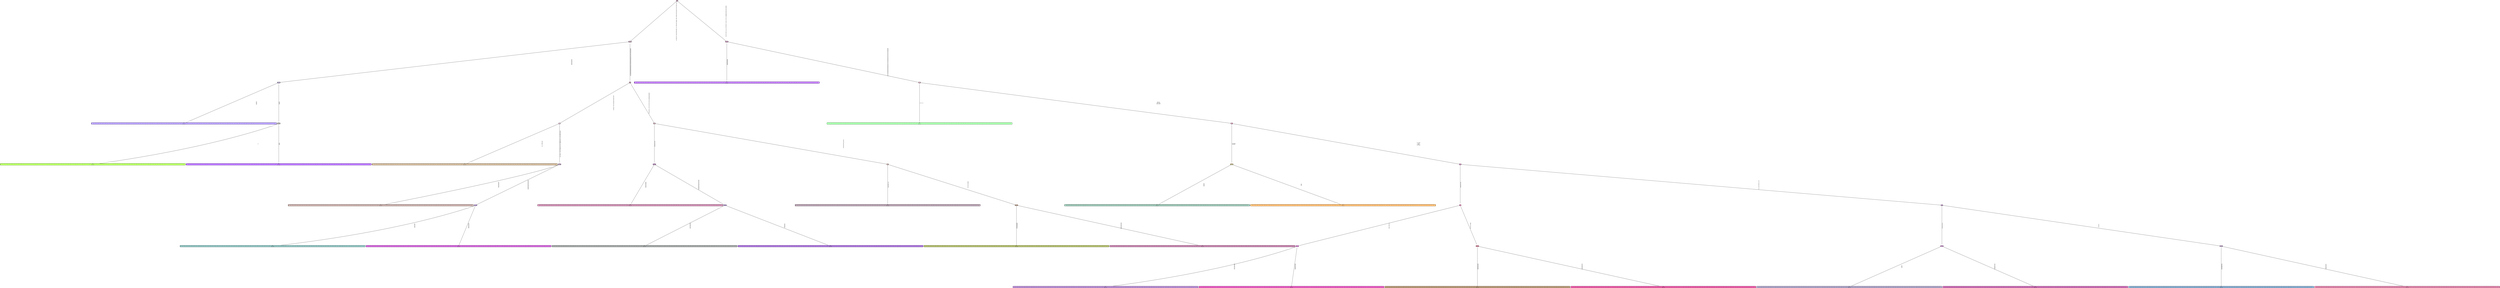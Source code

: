 graph Tree {
node [shape=box, style="filled, rounded",color="black",penwidth="3",fontcolor="black",                 fontname=helvetica] ;
graph [ranksep="0 equally", splines=straight,                 bgcolor=transparent, dpi=200] ;
edge [fontname=helvetica, color=black] ;
0 [label="3360
Prob: 3301:0.0 3302:0.0 3303:0.0 3304:0.0 3305:0.0 3306:0.0 3307:0.0 3308:0.0 3309:0.0 3310:0.0 3311:0.0 3312:0.0 3313:0.0 3314:0.0 3315:0.0 3316:0.0 3317:0.0 3318:0.0 3319:0.0 3320:0.0 3321:0.0 3322:0.0 3323:0.0 3324:0.0 3325:0.0 3326:0.0 3327:0.0 3328:0.0 3329:0.0 3330:0.0 3331:0.0 3332:0.0 3333:0.0 3334:0.0 3335:0.0 3336:0.0 3337:0.0 3338:0.0 3339:0.2 3340:0.0 3341:0.0 3342:0.0 3343:0.2 3344:0.0 3345:0.0 3346:0.0 3347:0.0 3348:0.0 3349:0.0 3350:0.0 3351:0.0 3352:0.0 3353:0.0 3354:0.0 3355:0.0 3356:0.0 3357:0.0 3358:0.0 3359:0.0 3360:0.4 3361:0.0 3362:0.0 3363:0.0 3364:0.0 3365:0.0 3366:0.0 3367:0.0 3368:0.0 3369:0.0 3370:0.0 3371:0.0 3372:0.0 3373:0.1 3374:0.0 3375:0.0 3376:0.0 3377:0.0 3378:0.0
Frac: 0.035", fillcolor="#ac94f4"] ;
1 [label="sampcode", fillcolor="#b1a5c9"] ;
2 [label="3318
Prob: 3301:0.0 3302:0.0 3303:0.0 3304:0.0 3305:0.0 3306:0.0 3307:0.0 3308:0.0 3309:0.0 3310:0.0 3311:0.0 3312:0.0 3313:0.0 3314:0.0 3315:0.0 3316:0.3 3317:0.3 3318:0.4 3319:0.0 3320:0.0 3321:0.0 3322:0.0 3323:0.0 3324:0.0 3325:0.0 3326:0.0 3327:0.0 3328:0.0 3329:0.0 3330:0.0 3331:0.0 3332:0.0 3333:0.0 3334:0.0 3335:0.0 3336:0.0 3337:0.0 3338:0.0 3339:0.0 3340:0.0 3341:0.0 3342:0.0 3343:0.0 3344:0.0 3345:0.0 3346:0.0 3347:0.0 3348:0.0 3349:0.0 3350:0.0 3351:0.0 3352:0.0 3353:0.0 3354:0.0 3355:0.0 3356:0.0 3357:0.0 3358:0.0 3359:0.0 3360:0.0 3361:0.0 3362:0.0 3363:0.0 3364:0.0 3365:0.0 3366:0.0 3367:0.0 3368:0.0 3369:0.0 3370:0.0 3371:0.0 3372:0.0 3373:0.0 3374:0.0 3375:0.0 3376:0.0 3377:0.0 3378:0.0
Frac: 0.028", fillcolor="#b1ff55"] ;
3 [label="sampcode", fillcolor="#b3afb0"] ;
4 [label="3345
Prob: 3301:0.0 3302:0.0 3303:0.0 3304:0.0 3305:0.0 3306:0.0 3307:0.0 3308:0.0 3309:0.0 3310:0.0 3311:0.0 3312:0.0 3313:0.0 3314:0.0 3315:0.0 3316:0.0 3317:0.0 3318:0.0 3319:0.0 3320:0.0 3321:0.0 3322:0.0 3323:0.0 3324:0.0 3325:0.0 3326:0.0 3327:0.0 3328:0.0 3329:0.0 3330:0.0 3331:0.0 3332:0.0 3333:0.0 3334:0.0 3335:0.0 3336:0.0 3337:0.0 3338:0.0 3339:0.0 3340:0.0 3341:0.0 3342:0.0 3343:0.0 3344:0.0 3345:0.4 3346:0.0 3347:0.0 3348:0.0 3349:0.0 3350:0.0 3351:0.0 3352:0.0 3353:0.0 3354:0.0 3355:0.0 3356:0.0 3357:0.0 3358:0.0 3359:0.0 3360:0.0 3361:0.0 3362:0.3 3363:0.1 3364:0.0 3365:0.2 3366:0.0 3367:0.0 3368:0.0 3369:0.0 3370:0.0 3371:0.0 3372:0.0 3373:0.0 3374:0.0 3375:0.0 3376:0.0 3377:0.0 3378:0.0
Frac: 0.033", fillcolor="#b56aff"] ;
5 [label="sampcode", fillcolor="#bea1b5"] ;
6 [label="3309
Prob: 3301:0.0 3302:0.0 3303:0.0 3304:0.0 3305:0.0 3306:0.0 3307:0.0 3308:0.0 3309:0.1 3310:0.0 3311:0.1 3312:0.0 3313:0.0 3314:0.0 3315:0.0 3316:0.0 3317:0.0 3318:0.0 3319:0.0 3320:0.0 3321:0.0 3322:0.0 3323:0.0 3324:0.1 3325:0.0 3326:0.0 3327:0.0 3328:0.0 3329:0.0 3330:0.0 3331:0.0 3332:0.0 3333:0.0 3334:0.0 3335:0.0 3336:0.0 3337:0.0 3338:0.0 3339:0.0 3340:0.0 3341:0.0 3342:0.0 3343:0.0 3344:0.0 3345:0.0 3346:0.0 3347:0.0 3348:0.1 3349:0.1 3350:0.0 3351:0.0 3352:0.0 3353:0.0 3354:0.0 3355:0.0 3356:0.0 3357:0.0 3358:0.0 3359:0.0 3360:0.0 3361:0.0 3362:0.0 3363:0.1 3364:0.0 3365:0.0 3366:0.0 3367:0.0 3368:0.0 3369:0.0 3370:0.0 3371:0.0 3372:0.0 3373:0.0 3374:0.0 3375:0.0 3376:0.0 3377:0.1 3378:0.0
Frac: 0.035", fillcolor="#cdb392"] ;
7 [label="size", fillcolor="#c4a6ba"] ;
8 [label="3311
Prob: 3301:0.0 3302:0.0 3303:0.0 3304:0.0 3305:0.0 3306:0.0 3307:0.0 3308:0.2 3309:0.0 3310:0.0 3311:0.2 3312:0.0 3313:0.0 3314:0.0 3315:0.0 3316:0.0 3317:0.0 3318:0.0 3319:0.0 3320:0.0 3321:0.0 3322:0.0 3323:0.0 3324:0.0 3325:0.0 3326:0.0 3327:0.0 3328:0.0 3329:0.0 3330:0.0 3331:0.0 3332:0.0 3333:0.0 3334:0.0 3335:0.0 3336:0.0 3337:0.0 3338:0.0 3339:0.0 3340:0.0 3341:0.0 3342:0.0 3343:0.0 3344:0.0 3345:0.0 3346:0.2 3347:0.0 3348:0.0 3349:0.1 3350:0.0 3351:0.0 3352:0.0 3353:0.0 3354:0.0 3355:0.0 3356:0.0 3357:0.0 3358:0.0 3359:0.1 3360:0.0 3361:0.1 3362:0.0 3363:0.0 3364:0.0 3365:0.0 3366:0.0 3367:0.0 3368:0.0 3369:0.0 3370:0.0 3371:0.0 3372:0.0 3373:0.0 3374:0.0 3375:0.0 3376:0.0 3377:0.0 3378:0.0
Frac: 0.037", fillcolor="#c9ada9"] ;
9 [label="sampcode", fillcolor="#c1a2c8"] ;
10 [label="3328
Prob: 3301:0.0 3302:0.0 3303:0.0 3304:0.0 3305:0.0 3306:0.0 3307:0.0 3308:0.0 3309:0.0 3310:0.0 3311:0.0 3312:0.0 3313:0.0 3314:0.0 3315:0.0 3316:0.0 3317:0.0 3318:0.0 3319:0.0 3320:0.0 3321:0.0 3322:0.0 3323:0.0 3324:0.0 3325:0.0 3326:0.0 3327:0.0 3328:0.2 3329:0.1 3330:0.1 3331:0.2 3332:0.0 3333:0.0 3334:0.0 3335:0.0 3336:0.0 3337:0.0 3338:0.0 3339:0.0 3340:0.0 3341:0.0 3342:0.0 3343:0.0 3344:0.0 3345:0.0 3346:0.0 3347:0.0 3348:0.0 3349:0.0 3350:0.0 3351:0.0 3352:0.0 3353:0.0 3354:0.0 3355:0.0 3356:0.0 3357:0.0 3358:0.1 3359:0.0 3360:0.0 3361:0.0 3362:0.0 3363:0.0 3364:0.0 3365:0.0 3366:0.0 3367:0.0 3368:0.0 3369:0.0 3370:0.0 3371:0.0 3372:0.0 3373:0.0 3374:0.0 3375:0.0 3376:0.0 3377:0.2 3378:0.0
Frac: 0.029", fillcolor="#96cfcc"] ;
11 [label="sampcode", fillcolor="#bc9bdb"] ;
12 [label="3367
Prob: 3301:0.0 3302:0.0 3303:0.0 3304:0.0 3305:0.0 3306:0.0 3307:0.0 3308:0.0 3309:0.0 3310:0.0 3311:0.0 3312:0.0 3313:0.0 3314:0.0 3315:0.0 3316:0.0 3317:0.0 3318:0.0 3319:0.0 3320:0.0 3321:0.0 3322:0.0 3323:0.0 3324:0.0 3325:0.0 3326:0.0 3327:0.0 3328:0.0 3329:0.0 3330:0.0 3331:0.0 3332:0.0 3333:0.0 3334:0.0 3335:0.0 3336:0.0 3337:0.0 3338:0.0 3339:0.0 3340:0.1 3341:0.0 3342:0.0 3343:0.0 3344:0.0 3345:0.0 3346:0.0 3347:0.1 3348:0.0 3349:0.0 3350:0.0 3351:0.0 3352:0.0 3353:0.0 3354:0.0 3355:0.0 3356:0.1 3357:0.0 3358:0.0 3359:0.0 3360:0.0 3361:0.0 3362:0.0 3363:0.2 3364:0.0 3365:0.0 3366:0.2 3367:0.3 3368:0.0 3369:0.0 3370:0.0 3371:0.0 3372:0.0 3373:0.0 3374:0.0 3375:0.0 3376:0.0 3377:0.0 3378:0.0
Frac: 0.031", fillcolor="#df6ae9"] ;
13 [label="intid", fillcolor="#c1a0b0"] ;
14 [label="3359
Prob: 3301:0.0 3302:0.0 3303:0.0 3304:0.0 3305:0.0 3306:0.0 3307:0.0 3308:0.0 3309:0.0 3310:0.0 3311:0.0 3312:0.0 3313:0.0 3314:0.0 3315:0.0 3316:0.0 3317:0.0 3318:0.0 3319:0.1 3320:0.0 3321:0.0 3322:0.1 3323:0.0 3324:0.0 3325:0.0 3326:0.0 3327:0.0 3328:0.0 3329:0.0 3330:0.0 3331:0.0 3332:0.0 3333:0.0 3334:0.0 3335:0.0 3336:0.0 3337:0.0 3338:0.0 3339:0.0 3340:0.0 3341:0.0 3342:0.0 3343:0.0 3344:0.0 3345:0.0 3346:0.0 3347:0.0 3348:0.0 3349:0.0 3350:0.0 3351:0.0 3352:0.0 3353:0.0 3354:0.0 3355:0.0 3356:0.0 3357:0.0 3358:0.1 3359:0.2 3360:0.1 3361:0.0 3362:0.0 3363:0.0 3364:0.0 3365:0.0 3366:0.0 3367:0.0 3368:0.0 3369:0.2 3370:0.0 3371:0.0 3372:0.0 3373:0.0 3374:0.0 3375:0.1 3376:0.0 3377:0.0 3378:0.0
Frac: 0.042", fillcolor="#d08ab1"] ;
15 [label="sampcode", fillcolor="#bd90c2"] ;
16 [label="3372
Prob: 3301:0.0 3302:0.0 3303:0.0 3304:0.0 3305:0.0 3306:0.0 3307:0.0 3308:0.0 3309:0.0 3310:0.0 3311:0.0 3312:0.0 3313:0.0 3314:0.0 3315:0.0 3316:0.0 3317:0.0 3318:0.0 3319:0.0 3320:0.0 3321:0.0 3322:0.0 3323:0.0 3324:0.0 3325:0.0 3326:0.0 3327:0.1 3328:0.0 3329:0.0 3330:0.0 3331:0.0 3332:0.1 3333:0.1 3334:0.1 3335:0.0 3336:0.0 3337:0.0 3338:0.0 3339:0.0 3340:0.1 3341:0.0 3342:0.0 3343:0.0 3344:0.0 3345:0.0 3346:0.0 3347:0.0 3348:0.0 3349:0.0 3350:0.0 3351:0.0 3352:0.0 3353:0.0 3354:0.0 3355:0.0 3356:0.0 3357:0.0 3358:0.0 3359:0.0 3360:0.0 3361:0.0 3362:0.0 3363:0.0 3364:0.0 3365:0.0 3366:0.0 3367:0.0 3368:0.1 3369:0.0 3370:0.0 3371:0.0 3372:0.2 3373:0.0 3374:0.0 3375:0.0 3376:0.1 3377:0.0 3378:0.1
Frac: 0.029", fillcolor="#acb1b0"] ;
17 [label="sampcode", fillcolor="#b094ce"] ;
18 [label="3353
Prob: 3301:0.0 3302:0.0 3303:0.0 3304:0.0 3305:0.0 3306:0.0 3307:0.0 3308:0.0 3309:0.0 3310:0.0 3311:0.0 3312:0.0 3313:0.0 3314:0.0 3315:0.0 3316:0.0 3317:0.0 3318:0.0 3319:0.0 3320:0.0 3321:0.0 3322:0.0 3323:0.0 3324:0.0 3325:0.0 3326:0.0 3327:0.0 3328:0.0 3329:0.0 3330:0.0 3331:0.0 3332:0.0 3333:0.0 3334:0.0 3335:0.0 3336:0.0 3337:0.0 3338:0.0 3339:0.0 3340:0.0 3341:0.2 3342:0.0 3343:0.0 3344:0.0 3345:0.0 3346:0.0 3347:0.0 3348:0.0 3349:0.0 3350:0.1 3351:0.0 3352:0.0 3353:0.4 3354:0.0 3355:0.1 3356:0.1 3357:0.0 3358:0.0 3359:0.0 3360:0.0 3361:0.0 3362:0.0 3363:0.0 3364:0.0 3365:0.0 3366:0.0 3367:0.0 3368:0.0 3369:0.0 3370:0.2 3371:0.0 3372:0.0 3373:0.0 3374:0.0 3375:0.0 3376:0.0 3377:0.0 3378:0.0
Frac: 0.032", fillcolor="#b47ae9"] ;
19 [label="intage", fillcolor="#c09dac"] ;
20 [label="3325
Prob: 3301:0.0 3302:0.0 3303:0.0 3304:0.0 3305:0.0 3306:0.0 3307:0.0 3308:0.0 3309:0.0 3310:0.0 3311:0.0 3312:0.0 3313:0.0 3314:0.0 3315:0.0 3316:0.0 3317:0.0 3318:0.0 3319:0.0 3320:0.0 3321:0.0 3322:0.0 3323:0.0 3324:0.1 3325:0.2 3326:0.0 3327:0.0 3328:0.0 3329:0.0 3330:0.0 3331:0.0 3332:0.0 3333:0.0 3334:0.0 3335:0.0 3336:0.0 3337:0.0 3338:0.0 3339:0.0 3340:0.0 3341:0.0 3342:0.0 3343:0.0 3344:0.0 3345:0.0 3346:0.0 3347:0.0 3348:0.0 3349:0.1 3350:0.1 3351:0.0 3352:0.0 3353:0.0 3354:0.0 3355:0.0 3356:0.0 3357:0.1 3358:0.0 3359:0.0 3360:0.0 3361:0.0 3362:0.0 3363:0.0 3364:0.0 3365:0.1 3366:0.0 3367:0.1 3368:0.0 3369:0.0 3370:0.0 3371:0.0 3372:0.0 3373:0.0 3374:0.1 3375:0.0 3376:0.0 3377:0.1 3378:0.0
Frac: 0.052", fillcolor="#b69eaf"] ;
21 [label="intid", fillcolor="#c1a59d"] ;
22 [label="3324
Prob: 3301:0.0 3302:0.0 3303:0.0 3304:0.0 3305:0.0 3306:0.0 3307:0.0 3308:0.1 3309:0.0 3310:0.1 3311:0.0 3312:0.0 3313:0.0 3314:0.0 3315:0.0 3316:0.0 3317:0.0 3318:0.0 3319:0.0 3320:0.0 3321:0.0 3322:0.0 3323:0.0 3324:0.3 3325:0.0 3326:0.0 3327:0.0 3328:0.0 3329:0.0 3330:0.0 3331:0.0 3332:0.0 3333:0.0 3334:0.0 3335:0.0 3336:0.0 3337:0.0 3338:0.0 3339:0.0 3340:0.0 3341:0.0 3342:0.0 3343:0.0 3344:0.0 3345:0.0 3346:0.0 3347:0.0 3348:0.0 3349:0.0 3350:0.0 3351:0.0 3352:0.0 3353:0.0 3354:0.0 3355:0.0 3356:0.0 3357:0.0 3358:0.0 3359:0.0 3360:0.0 3361:0.0 3362:0.0 3363:0.0 3364:0.0 3365:0.0 3366:0.0 3367:0.0 3368:0.0 3369:0.0 3370:0.0 3371:0.1 3372:0.0 3373:0.0 3374:0.2 3375:0.0 3376:0.0 3377:0.0 3378:0.0
Frac: 0.053", fillcolor="#bdc872"] ;
23 [label="sampcode", fillcolor="#c7a994"] ;
24 [label="3352
Prob: 3301:0.0 3302:0.0 3303:0.0 3304:0.0 3305:0.0 3306:0.0 3307:0.0 3308:0.0 3309:0.0 3310:0.0 3311:0.0 3312:0.0 3313:0.0 3314:0.0 3315:0.0 3316:0.0 3317:0.0 3318:0.0 3319:0.0 3320:0.0 3321:0.0 3322:0.0 3323:0.0 3324:0.0 3325:0.0 3326:0.0 3327:0.0 3328:0.0 3329:0.0 3330:0.0 3331:0.0 3332:0.0 3333:0.0 3334:0.0 3335:0.0 3336:0.0 3337:0.0 3338:0.0 3339:0.0 3340:0.0 3341:0.0 3342:0.0 3343:0.0 3344:0.0 3345:0.0 3346:0.0 3347:0.0 3348:0.0 3349:0.0 3350:0.0 3351:0.0 3352:0.2 3353:0.0 3354:0.0 3355:0.2 3356:0.0 3357:0.0 3358:0.0 3359:0.0 3360:0.0 3361:0.0 3362:0.0 3363:0.0 3364:0.0 3365:0.0 3366:0.0 3367:0.0 3368:0.0 3369:0.0 3370:0.0 3371:0.1 3372:0.0 3373:0.0 3374:0.0 3375:0.2 3376:0.0 3377:0.0 3378:0.0
Frac: 0.05", fillcolor="#d189b7"] ;
25 [label="intid", fillcolor="#c49db8"] ;
26 [label="3344
Prob: 3301:0.0 3302:0.0 3303:0.0 3304:0.0 3305:0.0 3306:0.0 3307:0.0 3308:0.0 3309:0.0 3310:0.0 3311:0.0 3312:0.0 3313:0.0 3314:0.0 3315:0.0 3316:0.0 3317:0.0 3318:0.0 3319:0.0 3320:0.0 3321:0.0 3322:0.0 3323:0.0 3324:0.0 3325:0.0 3326:0.0 3327:0.0 3328:0.0 3329:0.0 3330:0.0 3331:0.0 3332:0.0 3333:0.0 3334:0.0 3335:0.0 3336:0.0 3337:0.0 3338:0.0 3339:0.0 3340:0.0 3341:0.0 3342:0.0 3343:0.0 3344:0.2 3345:0.0 3346:0.0 3347:0.2 3348:0.0 3349:0.0 3350:0.0 3351:0.0 3352:0.0 3353:0.0 3354:0.0 3355:0.0 3356:0.0 3357:0.0 3358:0.0 3359:0.0 3360:0.0 3361:0.0 3362:0.0 3363:0.2 3364:0.0 3365:0.1 3366:0.2 3367:0.1 3368:0.0 3369:0.0 3370:0.0 3371:0.0 3372:0.0 3373:0.0 3374:0.0 3375:0.0 3376:0.0 3377:0.0 3378:0.0
Frac: 0.057", fillcolor="#b76ff0"] ;
27 [label="sampcode", fillcolor="#c99abb"] ;
28 [label="3332
Prob: 3301:0.0 3302:0.0 3303:0.0 3304:0.0 3305:0.0 3306:0.1 3307:0.0 3308:0.0 3309:0.0 3310:0.0 3311:0.0 3312:0.0 3313:0.1 3314:0.0 3315:0.0 3316:0.0 3317:0.0 3318:0.0 3319:0.1 3320:0.1 3321:0.0 3322:0.0 3323:0.0 3324:0.0 3325:0.0 3326:0.0 3327:0.1 3328:0.0 3329:0.1 3330:0.0 3331:0.0 3332:0.2 3333:0.0 3334:0.0 3335:0.0 3336:0.0 3337:0.0 3338:0.1 3339:0.0 3340:0.0 3341:0.0 3342:0.0 3343:0.0 3344:0.0 3345:0.0 3346:0.0 3347:0.0 3348:0.0 3349:0.0 3350:0.0 3351:0.0 3352:0.0 3353:0.0 3354:0.0 3355:0.0 3356:0.0 3357:0.0 3358:0.0 3359:0.0 3360:0.0 3361:0.0 3362:0.0 3363:0.0 3364:0.0 3365:0.0 3366:0.0 3367:0.0 3368:0.0 3369:0.0 3370:0.0 3371:0.0 3372:0.0 3373:0.0 3374:0.0 3375:0.0 3376:0.0 3377:0.0 3378:0.0
Frac: 0.04", fillcolor="#9bfda1"] ;
29 [label="srcbelt", fillcolor="#cb9fb4"] ;
30 [label="3357
Prob: 3301:0.0 3302:0.0 3303:0.0 3304:0.0 3305:0.0 3306:0.0 3307:0.0 3308:0.0 3309:0.0 3310:0.0 3311:0.0 3312:0.0 3313:0.0 3314:0.0 3315:0.0 3316:0.0 3317:0.0 3318:0.0 3319:0.1 3320:0.1 3321:0.1 3322:0.0 3323:0.0 3324:0.0 3325:0.0 3326:0.2 3327:0.1 3328:0.0 3329:0.0 3330:0.0 3331:0.0 3332:0.0 3333:0.0 3334:0.0 3335:0.0 3336:0.0 3337:0.0 3338:0.0 3339:0.1 3340:0.0 3341:0.0 3342:0.0 3343:0.0 3344:0.0 3345:0.0 3346:0.0 3347:0.0 3348:0.0 3349:0.0 3350:0.0 3351:0.0 3352:0.0 3353:0.0 3354:0.0 3355:0.0 3356:0.0 3357:0.2 3358:0.1 3359:0.0 3360:0.0 3361:0.0 3362:0.0 3363:0.0 3364:0.0 3365:0.0 3366:0.0 3367:0.0 3368:0.0 3369:0.0 3370:0.0 3371:0.0 3372:0.0 3373:0.0 3374:0.0 3375:0.0 3376:0.0 3377:0.0 3378:0.0
Frac: 0.037", fillcolor="#98c6b4"] ;
31 [label="sampcode", fillcolor="#cdc190"] ;
32 [label="3302
Prob: 3301:0.1 3302:0.2 3303:0.1 3304:0.0 3305:0.1 3306:0.0 3307:0.1 3308:0.0 3309:0.0 3310:0.0 3311:0.0 3312:0.0 3313:0.0 3314:0.0 3315:0.0 3316:0.0 3317:0.0 3318:0.0 3319:0.0 3320:0.0 3321:0.0 3322:0.0 3323:0.0 3324:0.0 3325:0.0 3326:0.0 3327:0.0 3328:0.0 3329:0.0 3330:0.0 3331:0.0 3332:0.0 3333:0.0 3334:0.0 3335:0.0 3336:0.0 3337:0.0 3338:0.0 3339:0.0 3340:0.0 3341:0.0 3342:0.0 3343:0.0 3344:0.0 3345:0.0 3346:0.0 3347:0.0 3348:0.0 3349:0.0 3350:0.0 3351:0.0 3352:0.0 3353:0.0 3354:0.0 3355:0.0 3356:0.0 3357:0.2 3358:0.0 3359:0.0 3360:0.0 3361:0.0 3362:0.0 3363:0.0 3364:0.0 3365:0.0 3366:0.0 3367:0.0 3368:0.0 3369:0.0 3370:0.0 3371:0.0 3372:0.0 3373:0.0 3374:0.0 3375:0.0 3376:0.0 3377:0.0 3378:0.2
Frac: 0.04", fillcolor="#ffbd6e"] ;
33 [label="region", fillcolor="#d096b6"] ;
34 [label="3364
Prob: 3301:0.0 3302:0.0 3303:0.0 3304:0.0 3305:0.0 3306:0.0 3307:0.0 3308:0.0 3309:0.0 3310:0.0 3311:0.0 3312:0.0 3313:0.0 3314:0.0 3315:0.0 3316:0.0 3317:0.0 3318:0.0 3319:0.0 3320:0.0 3321:0.0 3322:0.0 3323:0.0 3324:0.0 3325:0.0 3326:0.0 3327:0.0 3328:0.0 3329:0.0 3330:0.0 3331:0.1 3332:0.0 3333:0.0 3334:0.1 3335:0.0 3336:0.0 3337:0.0 3338:0.0 3339:0.0 3340:0.0 3341:0.0 3342:0.0 3343:0.0 3344:0.0 3345:0.0 3346:0.0 3347:0.0 3348:0.0 3349:0.0 3350:0.0 3351:0.0 3352:0.0 3353:0.0 3354:0.0 3355:0.0 3356:0.0 3357:0.0 3358:0.0 3359:0.0 3360:0.0 3361:0.0 3362:0.0 3363:0.0 3364:0.4 3365:0.0 3366:0.0 3367:0.0 3368:0.0 3369:0.0 3370:0.0 3371:0.0 3372:0.0 3373:0.1 3374:0.0 3375:0.0 3376:0.0 3377:0.0 3378:0.0
Frac: 0.037", fillcolor="#c396e2"] ;
35 [label="sampcode", fillcolor="#dd7cd9"] ;
36 [label="3362
Prob: 3301:0.0 3302:0.0 3303:0.0 3304:0.0 3305:0.0 3306:0.0 3307:0.0 3308:0.0 3309:0.0 3310:0.0 3311:0.0 3312:0.0 3313:0.0 3314:0.0 3315:0.0 3316:0.0 3317:0.0 3318:0.0 3319:0.0 3320:0.0 3321:0.0 3322:0.0 3323:0.0 3324:0.0 3325:0.0 3326:0.0 3327:0.0 3328:0.0 3329:0.0 3330:0.0 3331:0.0 3332:0.0 3333:0.0 3334:0.0 3335:0.0 3336:0.0 3337:0.0 3338:0.0 3339:0.0 3340:0.0 3341:0.0 3342:0.0 3343:0.0 3344:0.0 3345:0.0 3346:0.0 3347:0.0 3348:0.0 3349:0.0 3350:0.0 3351:0.0 3352:0.0 3353:0.0 3354:0.0 3355:0.0 3356:0.0 3357:0.0 3358:0.0 3359:0.1 3360:0.0 3361:0.1 3362:0.4 3363:0.0 3364:0.0 3365:0.0 3366:0.0 3367:0.0 3368:0.0 3369:0.0 3370:0.2 3371:0.1 3372:0.0 3373:0.0 3374:0.0 3375:0.0 3376:0.0 3377:0.0 3378:0.0
Frac: 0.035", fillcolor="#f960d0"] ;
37 [label="intid", fillcolor="#de7fb3"] ;
38 [label="3377
Prob: 3301:0.0 3302:0.0 3303:0.0 3304:0.0 3305:0.0 3306:0.0 3307:0.0 3308:0.0 3309:0.0 3310:0.0 3311:0.0 3312:0.0 3313:0.0 3314:0.0 3315:0.0 3316:0.0 3317:0.0 3318:0.0 3319:0.0 3320:0.0 3321:0.0 3322:0.1 3323:0.2 3324:0.0 3325:0.0 3326:0.0 3327:0.0 3328:0.0 3329:0.0 3330:0.0 3331:0.0 3332:0.0 3333:0.0 3334:0.0 3335:0.0 3336:0.0 3337:0.0 3338:0.0 3339:0.0 3340:0.0 3341:0.0 3342:0.0 3343:0.0 3344:0.0 3345:0.0 3346:0.0 3347:0.0 3348:0.0 3349:0.0 3350:0.0 3351:0.0 3352:0.0 3353:0.0 3354:0.0 3355:0.0 3356:0.0 3357:0.0 3358:0.0 3359:0.0 3360:0.0 3361:0.0 3362:0.0 3363:0.0 3364:0.0 3365:0.0 3366:0.0 3367:0.0 3368:0.2 3369:0.0 3370:0.0 3371:0.0 3372:0.0 3373:0.1 3374:0.0 3375:0.0 3376:0.1 3377:0.2 3378:0.0
Frac: 0.051", fillcolor="#c2a47f"] ;
39 [label="sampcode", fillcolor="#de819a"] ;
40 [label="3364
Prob: 3301:0.0 3302:0.0 3303:0.0 3304:0.0 3305:0.0 3306:0.0 3307:0.0 3308:0.0 3309:0.0 3310:0.0 3311:0.0 3312:0.0 3313:0.0 3314:0.0 3315:0.0 3316:0.0 3317:0.0 3318:0.0 3319:0.0 3320:0.0 3321:0.0 3322:0.0 3323:0.0 3324:0.0 3325:0.0 3326:0.0 3327:0.0 3328:0.0 3329:0.0 3330:0.0 3331:0.0 3332:0.0 3333:0.0 3334:0.0 3335:0.0 3336:0.0 3337:0.0 3338:0.0 3339:0.0 3340:0.0 3341:0.0 3342:0.0 3343:0.0 3344:0.0 3345:0.0 3346:0.0 3347:0.0 3348:0.0 3349:0.0 3350:0.0 3351:0.1 3352:0.0 3353:0.0 3354:0.0 3355:0.0 3356:0.0 3357:0.0 3358:0.0 3359:0.0 3360:0.0 3361:0.1 3362:0.0 3363:0.0 3364:0.3 3365:0.0 3366:0.0 3367:0.0 3368:0.0 3369:0.1 3370:0.0 3371:0.0 3372:0.1 3373:0.2 3374:0.0 3375:0.0 3376:0.2 3377:0.0 3378:0.0
Frac: 0.055", fillcolor="#f960b2"] ;
41 [label="intage", fillcolor="#d08cbe"] ;
42 [label="3354
Prob: 3301:0.0 3302:0.0 3303:0.0 3304:0.0 3305:0.0 3306:0.0 3307:0.0 3308:0.0 3309:0.0 3310:0.0 3311:0.0 3312:0.0 3313:0.0 3314:0.1 3315:0.1 3316:0.0 3317:0.0 3318:0.0 3319:0.0 3320:0.0 3321:0.0 3322:0.0 3323:0.0 3324:0.0 3325:0.0 3326:0.0 3327:0.0 3328:0.0 3329:0.0 3330:0.0 3331:0.0 3332:0.0 3333:0.1 3334:0.1 3335:0.1 3336:0.0 3337:0.0 3338:0.0 3339:0.0 3340:0.0 3341:0.0 3342:0.0 3343:0.0 3344:0.0 3345:0.0 3346:0.0 3347:0.0 3348:0.0 3349:0.0 3350:0.0 3351:0.0 3352:0.0 3353:0.0 3354:0.4 3355:0.0 3356:0.0 3357:0.0 3358:0.0 3359:0.0 3360:0.0 3361:0.0 3362:0.0 3363:0.0 3364:0.1 3365:0.0 3366:0.0 3367:0.0 3368:0.0 3369:0.0 3370:0.0 3371:0.0 3372:0.0 3373:0.0 3374:0.0 3375:0.0 3376:0.0 3377:0.0 3378:0.0
Frac: 0.034", fillcolor="#b7afd4"] ;
43 [label="sampcode", fillcolor="#c88fc9"] ;
44 [label="3368
Prob: 3301:0.0 3302:0.0 3303:0.0 3304:0.0 3305:0.0 3306:0.0 3307:0.0 3308:0.0 3309:0.0 3310:0.0 3311:0.0 3312:0.1 3313:0.0 3314:0.0 3315:0.0 3316:0.0 3317:0.0 3318:0.0 3319:0.0 3320:0.0 3321:0.0 3322:0.0 3323:0.0 3324:0.0 3325:0.0 3326:0.0 3327:0.0 3328:0.0 3329:0.0 3330:0.0 3331:0.0 3332:0.0 3333:0.0 3334:0.0 3335:0.0 3336:0.1 3337:0.0 3338:0.0 3339:0.0 3340:0.0 3341:0.0 3342:0.0 3343:0.0 3344:0.0 3345:0.0 3346:0.0 3347:0.0 3348:0.0 3349:0.0 3350:0.0 3351:0.2 3352:0.0 3353:0.0 3354:0.0 3355:0.0 3356:0.0 3357:0.0 3358:0.0 3359:0.0 3360:0.0 3361:0.0 3362:0.0 3363:0.0 3364:0.0 3365:0.0 3366:0.1 3367:0.0 3368:0.2 3369:0.0 3370:0.0 3371:0.2 3372:0.0 3373:0.0 3374:0.0 3375:0.1 3376:0.0 3377:0.0 3378:0.0
Frac: 0.036", fillcolor="#d871c0"] ;
45 [label="intage", fillcolor="#c19aca"] ;
46 [label="3342
Prob: 3301:0.0 3302:0.0 3303:0.0 3304:0.0 3305:0.0 3306:0.0 3307:0.0 3308:0.0 3309:0.0 3310:0.0 3311:0.0 3312:0.0 3313:0.0 3314:0.0 3315:0.0 3316:0.0 3317:0.0 3318:0.0 3319:0.0 3320:0.0 3321:0.0 3322:0.0 3323:0.0 3324:0.0 3325:0.0 3326:0.0 3327:0.0 3328:0.0 3329:0.0 3330:0.0 3331:0.1 3332:0.0 3333:0.0 3334:0.0 3335:0.0 3336:0.1 3337:0.1 3338:0.1 3339:0.0 3340:0.0 3341:0.0 3342:0.2 3343:0.0 3344:0.0 3345:0.0 3346:0.0 3347:0.0 3348:0.0 3349:0.0 3350:0.0 3351:0.0 3352:0.0 3353:0.0 3354:0.0 3355:0.0 3356:0.0 3357:0.0 3358:0.0 3359:0.0 3360:0.0 3361:0.0 3362:0.0 3363:0.0 3364:0.0 3365:0.1 3366:0.0 3367:0.0 3368:0.0 3369:0.0 3370:0.0 3371:0.0 3372:0.2 3373:0.0 3374:0.0 3375:0.0 3376:0.0 3377:0.0 3378:0.0
Frac: 0.048", fillcolor="#8eb9de"] ;
47 [label="sampcode", fillcolor="#bca3ca"] ;
48 [label="3361
Prob: 3301:0.0 3302:0.0 3303:0.0 3304:0.0 3305:0.0 3306:0.0 3307:0.0 3308:0.0 3309:0.0 3310:0.0 3311:0.0 3312:0.2 3313:0.0 3314:0.0 3315:0.0 3316:0.0 3317:0.0 3318:0.0 3319:0.0 3320:0.0 3321:0.0 3322:0.0 3323:0.0 3324:0.0 3325:0.0 3326:0.0 3327:0.0 3328:0.0 3329:0.0 3330:0.0 3331:0.0 3332:0.0 3333:0.0 3334:0.0 3335:0.0 3336:0.0 3337:0.0 3338:0.0 3339:0.0 3340:0.0 3341:0.1 3342:0.0 3343:0.0 3344:0.0 3345:0.0 3346:0.0 3347:0.0 3348:0.0 3349:0.0 3350:0.0 3351:0.0 3352:0.0 3353:0.0 3354:0.0 3355:0.0 3356:0.0 3357:0.0 3358:0.0 3359:0.0 3360:0.1 3361:0.3 3362:0.0 3363:0.0 3364:0.0 3365:0.0 3366:0.0 3367:0.0 3368:0.0 3369:0.1 3370:0.2 3371:0.0 3372:0.0 3373:0.0 3374:0.0 3375:0.0 3376:0.0 3377:0.0 3378:0.0
Frac: 0.044", fillcolor="#ef8bb5"] ;
1 -- 0 [label=" 634\n 620\n 615\n 619\n 666\n 639",penwidth=3] ;
1 -- 3 [label=" 604\n 621\n 643\n 645\n 649",penwidth=3] ;
3 -- 2 [label=" 604",penwidth=3] ;
3 -- 4 [label=" 621\n 643\n 645\n 649",penwidth=3] ;
5 -- 1 [label=" 634\n 645\n 621\n 639\n 649\n 643\n 620\n 604\n 666\n 615\n 619",penwidth=3] ;
5 -- 13 [label=" 601\n 602\n 603\n 605\n 606\n 607\n 608\n 609\n 610\n 611\n 612\n 613\n 614\n 616\n 617\n 622\n 623\n 624\n 625\n 626\n 628\n 629\n 630\n 631\n 632\n 633\n 635\n 636\n 637\n 638\n 640\n 641\n 642\n 646\n 650\n 652\n 653\n 654\n 656\n 657\n 658\n 659\n 660\n 661\n 662\n 663\n 667\n 668\n 669\n 670\n 672\n 673\n 675",penwidth=3] ;
7 -- 6 [label=" 3793\n 79\n 23\n 41\n 8175\n 117\n 29\n 5\n 8\n 84\n 39",penwidth=3] ;
7 -- 9 [label=" 10\n 109\n 11\n 1198\n 12\n 124\n 127\n 1307\n 136\n 14\n 144\n 154\n 16\n 17\n 179\n 18\n 2\n 2099\n 25\n 26\n 260\n 261\n 2696\n 28\n 297\n 3\n 32\n 336\n 4\n 420\n 43\n 46\n 466\n 49\n 495\n 563\n 57\n 6\n 601\n 62\n 64\n 67\n 7\n 74\n 741\n 822\n 83\n 9\n 91\n 94\n 95",penwidth=3] ;
9 -- 8 [label=" 625\n 637\n 670\n 603\n 653\n 622\n 641\n 605\n 602\n 642\n 607",penwidth=3] ;
9 -- 11 [label=" 601\n 609\n 610\n 612\n 613\n 616\n 623\n 624\n 631\n 632\n 635\n 646\n 652\n 654\n 660\n 668\n 673\n 675",penwidth=3] ;
11 -- 10 [label=" 631\n 635\n 601\n 624\n 613\n 609\n 610\n 673",penwidth=3] ;
11 -- 12 [label=" 612\n 616\n 623\n 632\n 646\n 652\n 654\n 660\n 668\n 675",penwidth=3] ;
13 -- 7 [label=" 89\n 60\n 33\n 111\n 42\n 35\n 130\n 121\n 63\n 47\n 128\n 82\n 105\n 48\n 137\n 113\n 41\n 25\n 49\n 117\n 93\n 2\n 74\n 120\n 129\n 66\n 40\n 39\n 4",penwidth=3] ;
13 -- 19 [label=" 1\n 101\n 102\n 106\n 107\n 108\n 114\n 118\n 119\n 123\n 126\n 131\n 139\n 19\n 22\n 26\n 28\n 30\n 32\n 37\n 46\n 50\n 52\n 54\n 57\n 59\n 6\n 65\n 67\n 68\n 7\n 72\n 73\n 81\n 83\n 84\n 85\n 87\n 90\n 91\n 95",penwidth=3] ;
15 -- 14 [label=" 622\n 638\n 636\n 605\n 657\n 670\n 658\n 640\n 606\n 602\n 652",penwidth=3] ;
15 -- 17 [label=" 601\n 608\n 610\n 611\n 612\n 616\n 617\n 625\n 626\n 629\n 630\n 631\n 632\n 656\n 659\n 660\n 663\n 672\n 675",penwidth=3] ;
17 -- 16 [label=" 612\n 610\n 630\n 611\n 608\n 663\n 675\n 672\n 625\n 616\n 656",penwidth=3] ;
17 -- 18 [label=" 601\n 617\n 626\n 629\n 631\n 632\n 659\n 660",penwidth=3] ;
19 -- 15 [label=" 52\n 56\n 72\n 31\n 64\n 46\n 59\n 33\n 28\n 60\n 35",penwidth=3] ;
19 -- 21 [label=" 26\n 37\n 38\n 39\n 43\n 45\n 49\n 50\n 53\n 54\n 55\n 62\n 63\n 66\n 67\n 68\n 74",penwidth=3] ;
21 -- 20 [label=" 108\n 72\n 7\n 68\n 114\n 107\n 84\n 26\n 119\n 91\n 65",penwidth=3] ;
21 -- 23 [label=" 106\n 123\n 131\n 139\n 19\n 22\n 28\n 30\n 32\n 37\n 50\n 54\n 81",penwidth=3] ;
23 -- 22 [label=" 661\n 603\n 668\n 606\n 605\n 602\n 667\n 630\n 616\n 611\n 607",penwidth=3] ;
23 -- 24 [label=" 601\n 609\n 613\n 614\n 622\n 628\n 631\n 632\n 640\n 662\n 669\n 670",penwidth=3] ;
25 -- 5 [label=" 68\n 63\n 40\n 39\n 69\n 6\n 137\n 85\n 107\n 41\n 87\n 83\n 67\n 28\n 14\n 60\n 91\n 120\n 46\n 117\n 50\n 20\n 95\n 35\n 81\n 42\n 126\n 101\n 90\n 49\n 1\n 130\n 108\n 73\n 2\n 131\n 139\n 105\n 118\n 72\n 82\n 84\n 59\n 74\n 129\n 106\n 66\n 7\n 114\n 19\n 4\n 27\n 119\n 121\n 111\n 52\n 89\n 113\n 32\n 65\n 33\n 25\n 123\n 30\n 77\n 22\n 48\n 54\n 37\n 102\n 128\n 57\n 93\n 47\n 26",penwidth=3] ;
25 -- 27 [label=" 10\n 100\n 103\n 104\n 109\n 11\n 110\n 112\n 115\n 12\n 122\n 124\n 125\n 127\n 13\n 132\n 133\n 135\n 136\n 138\n 15\n 16\n 17\n 18\n 21\n 23\n 24\n 29\n 3\n 34\n 36\n 38\n 43\n 44\n 5\n 51\n 53\n 55\n 56\n 58\n 61\n 62\n 64\n 70\n 71\n 75\n 76\n 78\n 79\n 8\n 80\n 86\n 88\n 9\n 92\n 94\n 96\n 97\n 98\n 99",penwidth=3] ;
27 -- 26 [label=" 638\n 651\n 623\n 645\n 654\n 650\n 622\n 604\n 668\n 616\n 620",penwidth=3] ;
27 -- 29 [label=" 601\n 602\n 603\n 605\n 606\n 608\n 609\n 610\n 611\n 612\n 613\n 614\n 615\n 617\n 618\n 624\n 626\n 627\n 628\n 630\n 632\n 633\n 634\n 635\n 636\n 637\n 640\n 641\n 642\n 644\n 647\n 648\n 649\n 652\n 655\n 656\n 657\n 658\n 659\n 660\n 661\n 662\n 663\n 664\n 665\n 666\n 667\n 669\n 670\n 671\n 672\n 674\n 675\n 676",penwidth=3] ;
29 -- 28 [label=" 12 lrgst smsa's",penwidth=3] ;
29 -- 33 [label=" other rural\n other urban\n smsa's 13-100\n suburb, 12 lrgst\n suburb, 13-100",penwidth=3] ;
31 -- 30 [label=" 634\n 615\n 605\n 608\n 636\n 635",penwidth=3] ;
31 -- 32 [label=" 601\n 633\n 669\n 676",penwidth=3] ;
33 -- 31 [label=" w. nor. central\n middle atlantic\n new england",penwidth=3] ;
33 -- 41 [label=" e. nor. central\n e. sou. central\n mountain\n pacific\n south atlantic\n w. sou. central",penwidth=3] ;
35 -- 34 [label=" 661\n 610\n 665\n 614\n 612\n 603\n 664\n 647\n 640\n 630\n 617",penwidth=3] ;
35 -- 36 [label=" 602\n 624\n 632\n 637\n 642\n 644\n 658\n 659\n 660\n 662\n 667",penwidth=3] ;
37 -- 35 [label=" 70\n 12\n 88\n 13\n 122\n 100\n 8\n 29\n 18\n 136\n 133",penwidth=3] ;
37 -- 39 [label=" 10\n 135\n 138\n 15\n 21\n 24\n 38\n 44\n 58\n 78\n 97\n 98",penwidth=3] ;
39 -- 38 [label=" 666\n 609\n 674\n 613\n 610\n 606\n 672\n 661\n 656\n 628\n 614",penwidth=3] ;
39 -- 40 [label=" 603\n 627\n 641\n 648\n 657\n 659\n 663\n 664\n 665\n 671\n 675",penwidth=3] ;
41 -- 37 [label=" 54\n 58\n 75\n 37\n 66\n 51\n 60\n 38\n 36\n 63\n 39",penwidth=3] ;
41 -- 45 [label=" 27\n 40\n 42\n 44\n 47\n 49\n 52\n 53\n 55\n 56\n 57\n 64\n 65\n 71\n 72\n 74\n 78\n 81",penwidth=3] ;
43 -- 42 [label=" 611\n 612\n 603\n 630\n 648",penwidth=3] ;
43 -- 44 [label=" 602\n 613\n 617\n 624\n 627\n 652\n 655\n 658\n 662\n 670\n 672",penwidth=3] ;
45 -- 43 [label=" 47\n 40\n 44\n 42\n 57\n 78\n 71\n 53\n 49\n 74\n 81",penwidth=3] ;
45 -- 47 [label=" 27\n 52\n 55\n 56\n 64\n 65\n 72",penwidth=3] ;
47 -- 46 [label=" 613\n 610\n 637\n 612\n 608\n 663\n 662\n 664\n 618\n 614\n 649",penwidth=3] ;
47 -- 48 [label=" 602\n 617\n 626\n 628\n 640\n 642\n 658\n 659\n 660\n 671",penwidth=3] ;
{rank = same;}}